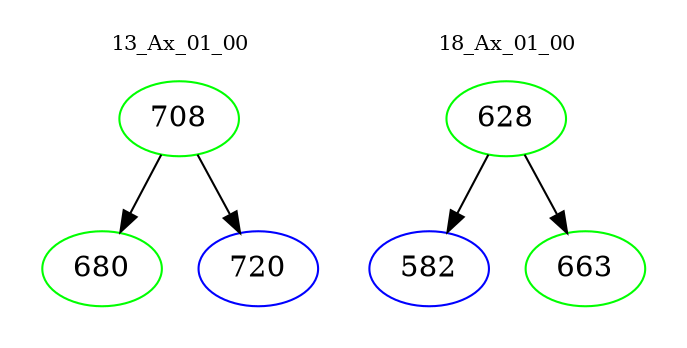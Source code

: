 digraph{
subgraph cluster_0 {
color = white
label = "13_Ax_01_00";
fontsize=10;
T0_708 [label="708", color="green"]
T0_708 -> T0_680 [color="black"]
T0_680 [label="680", color="green"]
T0_708 -> T0_720 [color="black"]
T0_720 [label="720", color="blue"]
}
subgraph cluster_1 {
color = white
label = "18_Ax_01_00";
fontsize=10;
T1_628 [label="628", color="green"]
T1_628 -> T1_582 [color="black"]
T1_582 [label="582", color="blue"]
T1_628 -> T1_663 [color="black"]
T1_663 [label="663", color="green"]
}
}
